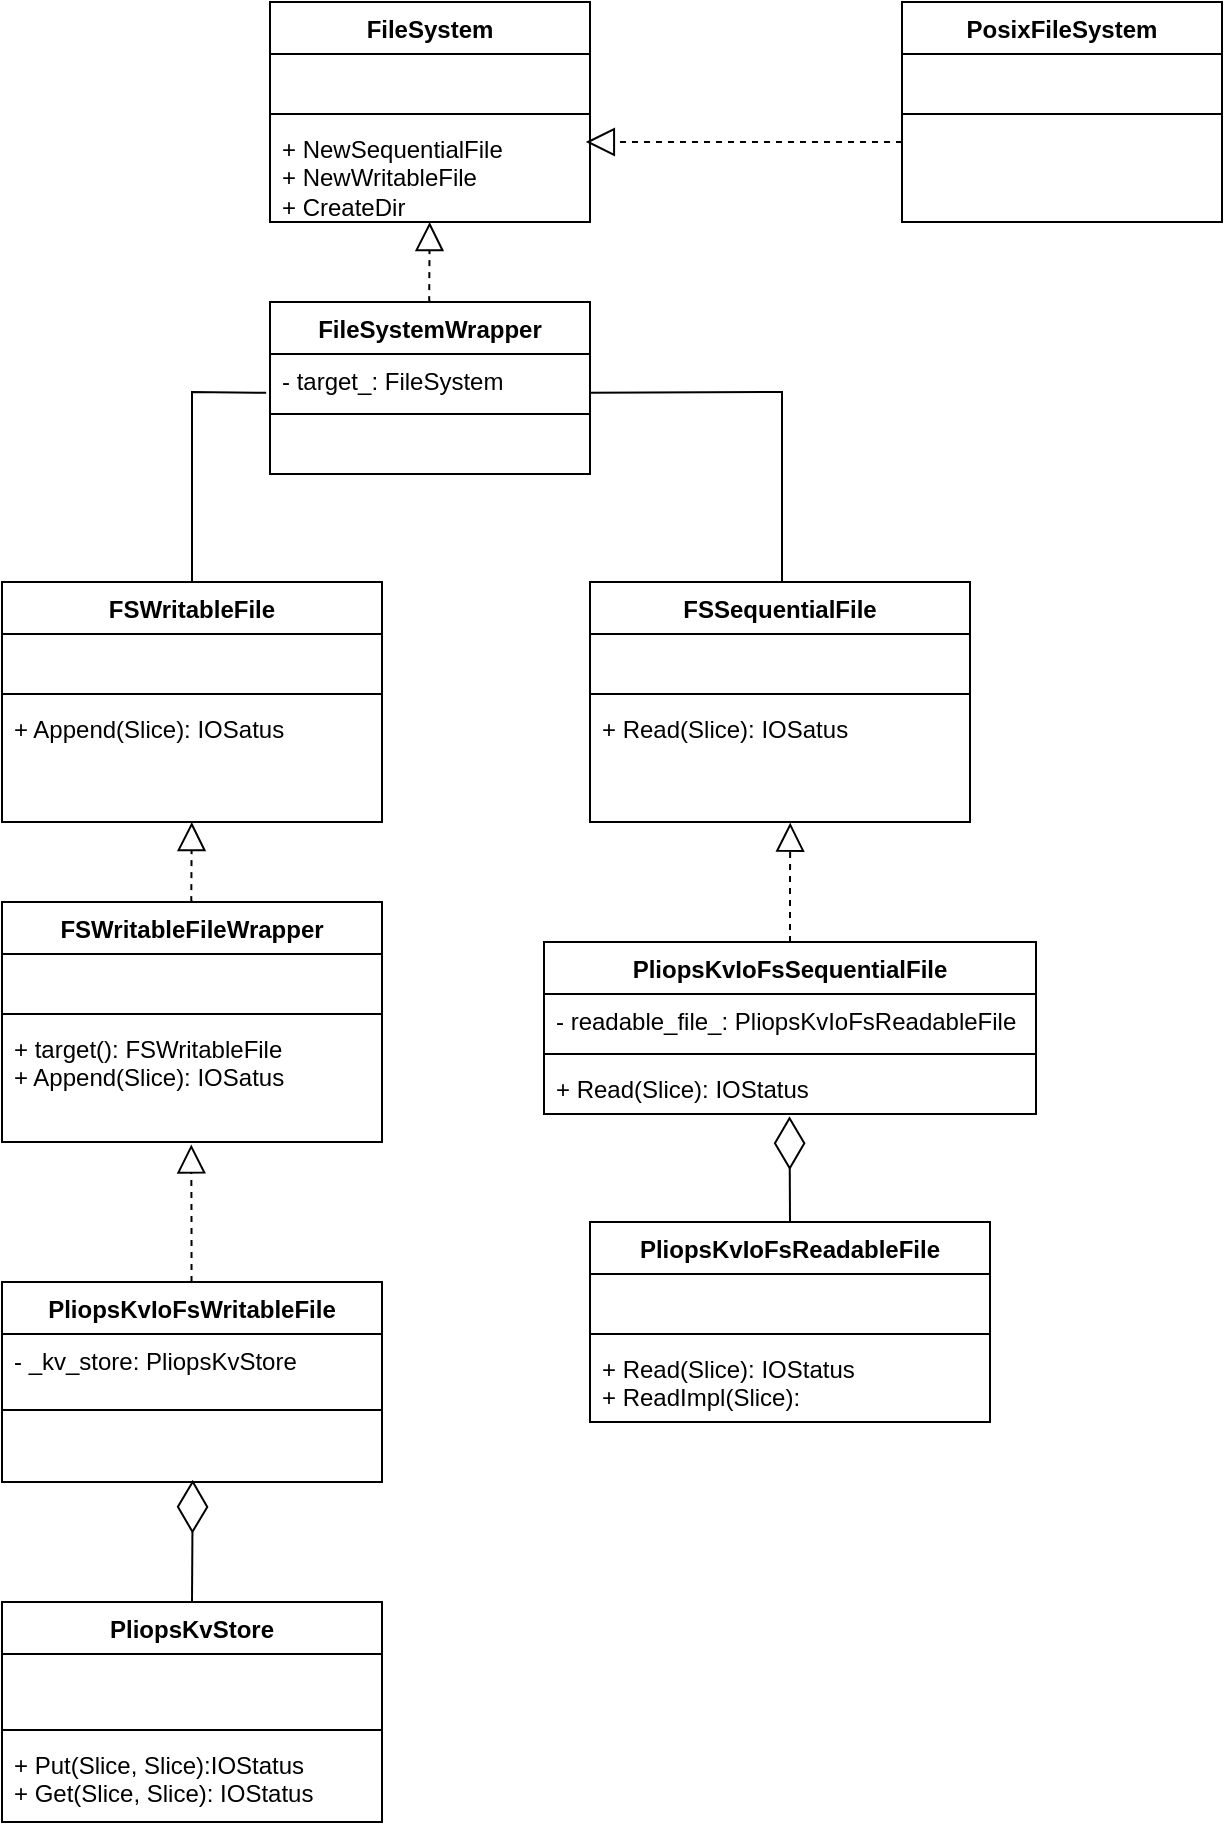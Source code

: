 <mxfile version="22.1.17" type="github">
  <diagram name="第 1 页" id="ktgIZMxhahtzSUasQLHS">
    <mxGraphModel dx="892" dy="1690" grid="1" gridSize="10" guides="1" tooltips="1" connect="1" arrows="1" fold="1" page="1" pageScale="1" pageWidth="827" pageHeight="1169" math="0" shadow="0">
      <root>
        <mxCell id="0" />
        <mxCell id="1" parent="0" />
        <mxCell id="OIk04npkGZ3GDkzWxX5v-5" value="FileSystem" style="swimlane;fontStyle=1;align=center;verticalAlign=top;childLayout=stackLayout;horizontal=1;startSize=26;horizontalStack=0;resizeParent=1;resizeParentMax=0;resizeLast=0;collapsible=1;marginBottom=0;whiteSpace=wrap;html=1;" vertex="1" parent="1">
          <mxGeometry x="254" y="-110" width="160" height="110" as="geometry" />
        </mxCell>
        <mxCell id="OIk04npkGZ3GDkzWxX5v-6" value="&lt;br&gt;" style="text;strokeColor=none;fillColor=none;align=left;verticalAlign=top;spacingLeft=4;spacingRight=4;overflow=hidden;rotatable=0;points=[[0,0.5],[1,0.5]];portConstraint=eastwest;whiteSpace=wrap;html=1;" vertex="1" parent="OIk04npkGZ3GDkzWxX5v-5">
          <mxGeometry y="26" width="160" height="26" as="geometry" />
        </mxCell>
        <mxCell id="OIk04npkGZ3GDkzWxX5v-7" value="" style="line;strokeWidth=1;fillColor=none;align=left;verticalAlign=middle;spacingTop=-1;spacingLeft=3;spacingRight=3;rotatable=0;labelPosition=right;points=[];portConstraint=eastwest;strokeColor=inherit;" vertex="1" parent="OIk04npkGZ3GDkzWxX5v-5">
          <mxGeometry y="52" width="160" height="8" as="geometry" />
        </mxCell>
        <mxCell id="OIk04npkGZ3GDkzWxX5v-8" value="+&amp;nbsp;NewSequentialFile&lt;br&gt;+&amp;nbsp;NewWritableFile&lt;br&gt;+ CreateDir" style="text;strokeColor=none;fillColor=none;align=left;verticalAlign=top;spacingLeft=4;spacingRight=4;overflow=hidden;rotatable=0;points=[[0,0.5],[1,0.5]];portConstraint=eastwest;whiteSpace=wrap;html=1;" vertex="1" parent="OIk04npkGZ3GDkzWxX5v-5">
          <mxGeometry y="60" width="160" height="50" as="geometry" />
        </mxCell>
        <mxCell id="OIk04npkGZ3GDkzWxX5v-9" value="FSSequentialFile" style="swimlane;fontStyle=1;align=center;verticalAlign=top;childLayout=stackLayout;horizontal=1;startSize=26;horizontalStack=0;resizeParent=1;resizeParentMax=0;resizeLast=0;collapsible=1;marginBottom=0;whiteSpace=wrap;html=1;" vertex="1" parent="1">
          <mxGeometry x="414" y="180" width="190" height="120" as="geometry" />
        </mxCell>
        <mxCell id="OIk04npkGZ3GDkzWxX5v-10" value="&lt;br&gt;" style="text;strokeColor=none;fillColor=none;align=left;verticalAlign=top;spacingLeft=4;spacingRight=4;overflow=hidden;rotatable=0;points=[[0,0.5],[1,0.5]];portConstraint=eastwest;whiteSpace=wrap;html=1;" vertex="1" parent="OIk04npkGZ3GDkzWxX5v-9">
          <mxGeometry y="26" width="190" height="26" as="geometry" />
        </mxCell>
        <mxCell id="OIk04npkGZ3GDkzWxX5v-11" value="" style="line;strokeWidth=1;fillColor=none;align=left;verticalAlign=middle;spacingTop=-1;spacingLeft=3;spacingRight=3;rotatable=0;labelPosition=right;points=[];portConstraint=eastwest;strokeColor=inherit;" vertex="1" parent="OIk04npkGZ3GDkzWxX5v-9">
          <mxGeometry y="52" width="190" height="8" as="geometry" />
        </mxCell>
        <mxCell id="OIk04npkGZ3GDkzWxX5v-12" value="+ Read(Slice&lt;span style=&quot;background-color: initial;&quot;&gt;): IOSatus&amp;nbsp;&lt;/span&gt;" style="text;strokeColor=none;fillColor=none;align=left;verticalAlign=top;spacingLeft=4;spacingRight=4;overflow=hidden;rotatable=0;points=[[0,0.5],[1,0.5]];portConstraint=eastwest;whiteSpace=wrap;html=1;" vertex="1" parent="OIk04npkGZ3GDkzWxX5v-9">
          <mxGeometry y="60" width="190" height="60" as="geometry" />
        </mxCell>
        <mxCell id="OIk04npkGZ3GDkzWxX5v-17" value="PliopsKvIoFsSequentialFile" style="swimlane;fontStyle=1;align=center;verticalAlign=top;childLayout=stackLayout;horizontal=1;startSize=26;horizontalStack=0;resizeParent=1;resizeParentMax=0;resizeLast=0;collapsible=1;marginBottom=0;whiteSpace=wrap;html=1;" vertex="1" parent="1">
          <mxGeometry x="391" y="360" width="246" height="86" as="geometry" />
        </mxCell>
        <mxCell id="OIk04npkGZ3GDkzWxX5v-18" value="-&amp;nbsp;readable_file_&lt;span style=&quot;background-color: initial;&quot;&gt;:&amp;nbsp;&lt;/span&gt;PliopsKvIoFsReadableFile" style="text;strokeColor=none;fillColor=none;align=left;verticalAlign=top;spacingLeft=4;spacingRight=4;overflow=hidden;rotatable=0;points=[[0,0.5],[1,0.5]];portConstraint=eastwest;whiteSpace=wrap;html=1;" vertex="1" parent="OIk04npkGZ3GDkzWxX5v-17">
          <mxGeometry y="26" width="246" height="26" as="geometry" />
        </mxCell>
        <mxCell id="OIk04npkGZ3GDkzWxX5v-19" value="" style="line;strokeWidth=1;fillColor=none;align=left;verticalAlign=middle;spacingTop=-1;spacingLeft=3;spacingRight=3;rotatable=0;labelPosition=right;points=[];portConstraint=eastwest;strokeColor=inherit;" vertex="1" parent="OIk04npkGZ3GDkzWxX5v-17">
          <mxGeometry y="52" width="246" height="8" as="geometry" />
        </mxCell>
        <mxCell id="OIk04npkGZ3GDkzWxX5v-20" value="+ Read(Slice): IOStatus" style="text;strokeColor=none;fillColor=none;align=left;verticalAlign=top;spacingLeft=4;spacingRight=4;overflow=hidden;rotatable=0;points=[[0,0.5],[1,0.5]];portConstraint=eastwest;whiteSpace=wrap;html=1;" vertex="1" parent="OIk04npkGZ3GDkzWxX5v-17">
          <mxGeometry y="60" width="246" height="26" as="geometry" />
        </mxCell>
        <mxCell id="OIk04npkGZ3GDkzWxX5v-30" value="PliopsKvIoFsReadableFile" style="swimlane;fontStyle=1;align=center;verticalAlign=top;childLayout=stackLayout;horizontal=1;startSize=26;horizontalStack=0;resizeParent=1;resizeParentMax=0;resizeLast=0;collapsible=1;marginBottom=0;whiteSpace=wrap;html=1;" vertex="1" parent="1">
          <mxGeometry x="414" y="500" width="200" height="100" as="geometry" />
        </mxCell>
        <mxCell id="OIk04npkGZ3GDkzWxX5v-31" value="&lt;br&gt;" style="text;strokeColor=none;fillColor=none;align=left;verticalAlign=top;spacingLeft=4;spacingRight=4;overflow=hidden;rotatable=0;points=[[0,0.5],[1,0.5]];portConstraint=eastwest;whiteSpace=wrap;html=1;" vertex="1" parent="OIk04npkGZ3GDkzWxX5v-30">
          <mxGeometry y="26" width="200" height="26" as="geometry" />
        </mxCell>
        <mxCell id="OIk04npkGZ3GDkzWxX5v-32" value="" style="line;strokeWidth=1;fillColor=none;align=left;verticalAlign=middle;spacingTop=-1;spacingLeft=3;spacingRight=3;rotatable=0;labelPosition=right;points=[];portConstraint=eastwest;strokeColor=inherit;" vertex="1" parent="OIk04npkGZ3GDkzWxX5v-30">
          <mxGeometry y="52" width="200" height="8" as="geometry" />
        </mxCell>
        <mxCell id="OIk04npkGZ3GDkzWxX5v-33" value="+ Read(Slice): IOStatus&lt;br&gt;+ ReadImpl(Slice):" style="text;strokeColor=none;fillColor=none;align=left;verticalAlign=top;spacingLeft=4;spacingRight=4;overflow=hidden;rotatable=0;points=[[0,0.5],[1,0.5]];portConstraint=eastwest;whiteSpace=wrap;html=1;" vertex="1" parent="OIk04npkGZ3GDkzWxX5v-30">
          <mxGeometry y="60" width="200" height="40" as="geometry" />
        </mxCell>
        <mxCell id="OIk04npkGZ3GDkzWxX5v-36" value="" style="endArrow=block;dashed=1;endFill=0;endSize=12;html=1;rounded=0;exitX=0.5;exitY=0;exitDx=0;exitDy=0;entryX=0.527;entryY=1.005;entryDx=0;entryDy=0;entryPerimeter=0;" edge="1" parent="1" source="OIk04npkGZ3GDkzWxX5v-17" target="OIk04npkGZ3GDkzWxX5v-12">
          <mxGeometry width="160" relative="1" as="geometry">
            <mxPoint x="532.34" y="369.34" as="sourcePoint" />
            <mxPoint x="530" y="310.0" as="targetPoint" />
            <Array as="points">
              <mxPoint x="514" y="330" />
            </Array>
          </mxGeometry>
        </mxCell>
        <mxCell id="OIk04npkGZ3GDkzWxX5v-37" value="" style="endArrow=diamondThin;endFill=0;endSize=24;html=1;rounded=0;entryX=0.499;entryY=1.044;entryDx=0;entryDy=0;entryPerimeter=0;exitX=0.5;exitY=0;exitDx=0;exitDy=0;" edge="1" parent="1" source="OIk04npkGZ3GDkzWxX5v-30" target="OIk04npkGZ3GDkzWxX5v-20">
          <mxGeometry width="160" relative="1" as="geometry">
            <mxPoint x="200" y="540" as="sourcePoint" />
            <mxPoint x="360" y="540" as="targetPoint" />
          </mxGeometry>
        </mxCell>
        <mxCell id="OIk04npkGZ3GDkzWxX5v-42" value="FSWritableFile" style="swimlane;fontStyle=1;align=center;verticalAlign=top;childLayout=stackLayout;horizontal=1;startSize=26;horizontalStack=0;resizeParent=1;resizeParentMax=0;resizeLast=0;collapsible=1;marginBottom=0;whiteSpace=wrap;html=1;" vertex="1" parent="1">
          <mxGeometry x="120" y="180" width="190" height="120" as="geometry" />
        </mxCell>
        <mxCell id="OIk04npkGZ3GDkzWxX5v-43" value="&lt;br&gt;" style="text;strokeColor=none;fillColor=none;align=left;verticalAlign=top;spacingLeft=4;spacingRight=4;overflow=hidden;rotatable=0;points=[[0,0.5],[1,0.5]];portConstraint=eastwest;whiteSpace=wrap;html=1;" vertex="1" parent="OIk04npkGZ3GDkzWxX5v-42">
          <mxGeometry y="26" width="190" height="26" as="geometry" />
        </mxCell>
        <mxCell id="OIk04npkGZ3GDkzWxX5v-44" value="" style="line;strokeWidth=1;fillColor=none;align=left;verticalAlign=middle;spacingTop=-1;spacingLeft=3;spacingRight=3;rotatable=0;labelPosition=right;points=[];portConstraint=eastwest;strokeColor=inherit;" vertex="1" parent="OIk04npkGZ3GDkzWxX5v-42">
          <mxGeometry y="52" width="190" height="8" as="geometry" />
        </mxCell>
        <mxCell id="OIk04npkGZ3GDkzWxX5v-45" value="+ Append(Slice&lt;span style=&quot;background-color: initial;&quot;&gt;): IOSatus&amp;nbsp;&lt;/span&gt;" style="text;strokeColor=none;fillColor=none;align=left;verticalAlign=top;spacingLeft=4;spacingRight=4;overflow=hidden;rotatable=0;points=[[0,0.5],[1,0.5]];portConstraint=eastwest;whiteSpace=wrap;html=1;" vertex="1" parent="OIk04npkGZ3GDkzWxX5v-42">
          <mxGeometry y="60" width="190" height="60" as="geometry" />
        </mxCell>
        <mxCell id="OIk04npkGZ3GDkzWxX5v-46" value="FSWritableFileWrapper" style="swimlane;fontStyle=1;align=center;verticalAlign=top;childLayout=stackLayout;horizontal=1;startSize=26;horizontalStack=0;resizeParent=1;resizeParentMax=0;resizeLast=0;collapsible=1;marginBottom=0;whiteSpace=wrap;html=1;" vertex="1" parent="1">
          <mxGeometry x="120" y="340" width="190" height="120" as="geometry" />
        </mxCell>
        <mxCell id="OIk04npkGZ3GDkzWxX5v-47" value="&lt;br&gt;" style="text;strokeColor=none;fillColor=none;align=left;verticalAlign=top;spacingLeft=4;spacingRight=4;overflow=hidden;rotatable=0;points=[[0,0.5],[1,0.5]];portConstraint=eastwest;whiteSpace=wrap;html=1;" vertex="1" parent="OIk04npkGZ3GDkzWxX5v-46">
          <mxGeometry y="26" width="190" height="26" as="geometry" />
        </mxCell>
        <mxCell id="OIk04npkGZ3GDkzWxX5v-48" value="" style="line;strokeWidth=1;fillColor=none;align=left;verticalAlign=middle;spacingTop=-1;spacingLeft=3;spacingRight=3;rotatable=0;labelPosition=right;points=[];portConstraint=eastwest;strokeColor=inherit;" vertex="1" parent="OIk04npkGZ3GDkzWxX5v-46">
          <mxGeometry y="52" width="190" height="8" as="geometry" />
        </mxCell>
        <mxCell id="OIk04npkGZ3GDkzWxX5v-49" value="+ target():&amp;nbsp;FSWritableFile&lt;br&gt;+ Append(Slice&lt;span style=&quot;background-color: initial;&quot;&gt;): IOSatus&amp;nbsp;&lt;/span&gt;" style="text;strokeColor=none;fillColor=none;align=left;verticalAlign=top;spacingLeft=4;spacingRight=4;overflow=hidden;rotatable=0;points=[[0,0.5],[1,0.5]];portConstraint=eastwest;whiteSpace=wrap;html=1;" vertex="1" parent="OIk04npkGZ3GDkzWxX5v-46">
          <mxGeometry y="60" width="190" height="60" as="geometry" />
        </mxCell>
        <mxCell id="OIk04npkGZ3GDkzWxX5v-50" value="PliopsKvIoFsWritableFile" style="swimlane;fontStyle=1;align=center;verticalAlign=top;childLayout=stackLayout;horizontal=1;startSize=26;horizontalStack=0;resizeParent=1;resizeParentMax=0;resizeLast=0;collapsible=1;marginBottom=0;whiteSpace=wrap;html=1;" vertex="1" parent="1">
          <mxGeometry x="120" y="530" width="190" height="100" as="geometry" />
        </mxCell>
        <mxCell id="OIk04npkGZ3GDkzWxX5v-51" value="- _kv_store:&amp;nbsp;PliopsKvStore&lt;br&gt;" style="text;strokeColor=none;fillColor=none;align=left;verticalAlign=top;spacingLeft=4;spacingRight=4;overflow=hidden;rotatable=0;points=[[0,0.5],[1,0.5]];portConstraint=eastwest;whiteSpace=wrap;html=1;" vertex="1" parent="OIk04npkGZ3GDkzWxX5v-50">
          <mxGeometry y="26" width="190" height="34" as="geometry" />
        </mxCell>
        <mxCell id="OIk04npkGZ3GDkzWxX5v-52" value="" style="line;strokeWidth=1;fillColor=none;align=left;verticalAlign=middle;spacingTop=-1;spacingLeft=3;spacingRight=3;rotatable=0;labelPosition=right;points=[];portConstraint=eastwest;strokeColor=inherit;" vertex="1" parent="OIk04npkGZ3GDkzWxX5v-50">
          <mxGeometry y="60" width="190" height="8" as="geometry" />
        </mxCell>
        <mxCell id="OIk04npkGZ3GDkzWxX5v-53" value="&lt;br&gt;" style="text;strokeColor=none;fillColor=none;align=left;verticalAlign=top;spacingLeft=4;spacingRight=4;overflow=hidden;rotatable=0;points=[[0,0.5],[1,0.5]];portConstraint=eastwest;whiteSpace=wrap;html=1;" vertex="1" parent="OIk04npkGZ3GDkzWxX5v-50">
          <mxGeometry y="68" width="190" height="32" as="geometry" />
        </mxCell>
        <mxCell id="OIk04npkGZ3GDkzWxX5v-54" value="PliopsKvStore" style="swimlane;fontStyle=1;align=center;verticalAlign=top;childLayout=stackLayout;horizontal=1;startSize=26;horizontalStack=0;resizeParent=1;resizeParentMax=0;resizeLast=0;collapsible=1;marginBottom=0;whiteSpace=wrap;html=1;" vertex="1" parent="1">
          <mxGeometry x="120" y="690" width="190" height="110" as="geometry" />
        </mxCell>
        <mxCell id="OIk04npkGZ3GDkzWxX5v-55" value="&lt;br&gt;" style="text;strokeColor=none;fillColor=none;align=left;verticalAlign=top;spacingLeft=4;spacingRight=4;overflow=hidden;rotatable=0;points=[[0,0.5],[1,0.5]];portConstraint=eastwest;whiteSpace=wrap;html=1;" vertex="1" parent="OIk04npkGZ3GDkzWxX5v-54">
          <mxGeometry y="26" width="190" height="34" as="geometry" />
        </mxCell>
        <mxCell id="OIk04npkGZ3GDkzWxX5v-56" value="" style="line;strokeWidth=1;fillColor=none;align=left;verticalAlign=middle;spacingTop=-1;spacingLeft=3;spacingRight=3;rotatable=0;labelPosition=right;points=[];portConstraint=eastwest;strokeColor=inherit;" vertex="1" parent="OIk04npkGZ3GDkzWxX5v-54">
          <mxGeometry y="60" width="190" height="8" as="geometry" />
        </mxCell>
        <mxCell id="OIk04npkGZ3GDkzWxX5v-57" value="+ Put(Slice, Slice):IOStatus&lt;br&gt;+ Get(Slice, Slice): IOStatus" style="text;strokeColor=none;fillColor=none;align=left;verticalAlign=top;spacingLeft=4;spacingRight=4;overflow=hidden;rotatable=0;points=[[0,0.5],[1,0.5]];portConstraint=eastwest;whiteSpace=wrap;html=1;" vertex="1" parent="OIk04npkGZ3GDkzWxX5v-54">
          <mxGeometry y="68" width="190" height="42" as="geometry" />
        </mxCell>
        <mxCell id="OIk04npkGZ3GDkzWxX5v-58" value="" style="endArrow=diamondThin;endFill=0;endSize=24;html=1;rounded=0;entryX=0.502;entryY=0.966;entryDx=0;entryDy=0;entryPerimeter=0;exitX=0.5;exitY=0;exitDx=0;exitDy=0;" edge="1" parent="1" source="OIk04npkGZ3GDkzWxX5v-54" target="OIk04npkGZ3GDkzWxX5v-53">
          <mxGeometry width="160" relative="1" as="geometry">
            <mxPoint x="370" y="713" as="sourcePoint" />
            <mxPoint x="370" y="660" as="targetPoint" />
          </mxGeometry>
        </mxCell>
        <mxCell id="OIk04npkGZ3GDkzWxX5v-61" value="" style="endArrow=block;dashed=1;endFill=0;endSize=12;html=1;rounded=0;exitX=0.5;exitY=0;exitDx=0;exitDy=0;entryX=0.498;entryY=1.02;entryDx=0;entryDy=0;entryPerimeter=0;" edge="1" parent="1" target="OIk04npkGZ3GDkzWxX5v-49">
          <mxGeometry width="160" relative="1" as="geometry">
            <mxPoint x="214.76" y="530" as="sourcePoint" />
            <mxPoint x="214.76" y="470" as="targetPoint" />
            <Array as="points">
              <mxPoint x="214.76" y="500" />
            </Array>
          </mxGeometry>
        </mxCell>
        <mxCell id="OIk04npkGZ3GDkzWxX5v-62" value="" style="endArrow=block;dashed=1;endFill=0;endSize=12;html=1;rounded=0;entryX=0.498;entryY=1.02;entryDx=0;entryDy=0;entryPerimeter=0;" edge="1" parent="1">
          <mxGeometry width="160" relative="1" as="geometry">
            <mxPoint x="215" y="340" as="sourcePoint" />
            <mxPoint x="214.88" y="300" as="targetPoint" />
            <Array as="points">
              <mxPoint x="214.64" y="339" />
            </Array>
          </mxGeometry>
        </mxCell>
        <mxCell id="OIk04npkGZ3GDkzWxX5v-63" value="FileSystemWrapper" style="swimlane;fontStyle=1;align=center;verticalAlign=top;childLayout=stackLayout;horizontal=1;startSize=26;horizontalStack=0;resizeParent=1;resizeParentMax=0;resizeLast=0;collapsible=1;marginBottom=0;whiteSpace=wrap;html=1;" vertex="1" parent="1">
          <mxGeometry x="254" y="40" width="160" height="86" as="geometry" />
        </mxCell>
        <mxCell id="OIk04npkGZ3GDkzWxX5v-64" value="- target_: FileSystem" style="text;strokeColor=none;fillColor=none;align=left;verticalAlign=top;spacingLeft=4;spacingRight=4;overflow=hidden;rotatable=0;points=[[0,0.5],[1,0.5]];portConstraint=eastwest;whiteSpace=wrap;html=1;" vertex="1" parent="OIk04npkGZ3GDkzWxX5v-63">
          <mxGeometry y="26" width="160" height="26" as="geometry" />
        </mxCell>
        <mxCell id="OIk04npkGZ3GDkzWxX5v-65" value="" style="line;strokeWidth=1;fillColor=none;align=left;verticalAlign=middle;spacingTop=-1;spacingLeft=3;spacingRight=3;rotatable=0;labelPosition=right;points=[];portConstraint=eastwest;strokeColor=inherit;" vertex="1" parent="OIk04npkGZ3GDkzWxX5v-63">
          <mxGeometry y="52" width="160" height="8" as="geometry" />
        </mxCell>
        <mxCell id="OIk04npkGZ3GDkzWxX5v-66" value="&lt;br&gt;" style="text;strokeColor=none;fillColor=none;align=left;verticalAlign=top;spacingLeft=4;spacingRight=4;overflow=hidden;rotatable=0;points=[[0,0.5],[1,0.5]];portConstraint=eastwest;whiteSpace=wrap;html=1;" vertex="1" parent="OIk04npkGZ3GDkzWxX5v-63">
          <mxGeometry y="60" width="160" height="26" as="geometry" />
        </mxCell>
        <mxCell id="OIk04npkGZ3GDkzWxX5v-67" value="" style="endArrow=block;dashed=1;endFill=0;endSize=12;html=1;rounded=0;entryX=0.498;entryY=1.02;entryDx=0;entryDy=0;entryPerimeter=0;" edge="1" parent="1">
          <mxGeometry width="160" relative="1" as="geometry">
            <mxPoint x="333.96" y="40" as="sourcePoint" />
            <mxPoint x="333.84" as="targetPoint" />
            <Array as="points">
              <mxPoint x="333.6" y="39" />
            </Array>
          </mxGeometry>
        </mxCell>
        <mxCell id="OIk04npkGZ3GDkzWxX5v-69" value="" style="endArrow=none;html=1;rounded=0;exitX=0.5;exitY=0;exitDx=0;exitDy=0;entryX=-0.012;entryY=0.746;entryDx=0;entryDy=0;entryPerimeter=0;" edge="1" parent="1" source="OIk04npkGZ3GDkzWxX5v-42" target="OIk04npkGZ3GDkzWxX5v-64">
          <mxGeometry width="50" height="50" relative="1" as="geometry">
            <mxPoint x="160" y="130" as="sourcePoint" />
            <mxPoint x="210" y="80" as="targetPoint" />
            <Array as="points">
              <mxPoint x="215" y="85" />
            </Array>
          </mxGeometry>
        </mxCell>
        <mxCell id="OIk04npkGZ3GDkzWxX5v-70" value="" style="endArrow=none;html=1;rounded=0;exitX=0.5;exitY=0;exitDx=0;exitDy=0;entryX=0.998;entryY=0.746;entryDx=0;entryDy=0;entryPerimeter=0;" edge="1" parent="1" target="OIk04npkGZ3GDkzWxX5v-64">
          <mxGeometry width="50" height="50" relative="1" as="geometry">
            <mxPoint x="510" y="180" as="sourcePoint" />
            <mxPoint x="547" y="85" as="targetPoint" />
            <Array as="points">
              <mxPoint x="510" y="85" />
            </Array>
          </mxGeometry>
        </mxCell>
        <mxCell id="OIk04npkGZ3GDkzWxX5v-71" value="PosixFileSystem" style="swimlane;fontStyle=1;align=center;verticalAlign=top;childLayout=stackLayout;horizontal=1;startSize=26;horizontalStack=0;resizeParent=1;resizeParentMax=0;resizeLast=0;collapsible=1;marginBottom=0;whiteSpace=wrap;html=1;" vertex="1" parent="1">
          <mxGeometry x="570" y="-110" width="160" height="110" as="geometry" />
        </mxCell>
        <mxCell id="OIk04npkGZ3GDkzWxX5v-72" value="&lt;br&gt;" style="text;strokeColor=none;fillColor=none;align=left;verticalAlign=top;spacingLeft=4;spacingRight=4;overflow=hidden;rotatable=0;points=[[0,0.5],[1,0.5]];portConstraint=eastwest;whiteSpace=wrap;html=1;" vertex="1" parent="OIk04npkGZ3GDkzWxX5v-71">
          <mxGeometry y="26" width="160" height="26" as="geometry" />
        </mxCell>
        <mxCell id="OIk04npkGZ3GDkzWxX5v-73" value="" style="line;strokeWidth=1;fillColor=none;align=left;verticalAlign=middle;spacingTop=-1;spacingLeft=3;spacingRight=3;rotatable=0;labelPosition=right;points=[];portConstraint=eastwest;strokeColor=inherit;" vertex="1" parent="OIk04npkGZ3GDkzWxX5v-71">
          <mxGeometry y="52" width="160" height="8" as="geometry" />
        </mxCell>
        <mxCell id="OIk04npkGZ3GDkzWxX5v-76" value="" style="endArrow=block;dashed=1;endFill=0;endSize=12;html=1;rounded=0;entryX=0.987;entryY=0.2;entryDx=0;entryDy=0;entryPerimeter=0;" edge="1" parent="OIk04npkGZ3GDkzWxX5v-71" target="OIk04npkGZ3GDkzWxX5v-8">
          <mxGeometry width="160" relative="1" as="geometry">
            <mxPoint y="70" as="sourcePoint" />
            <mxPoint x="160" y="70" as="targetPoint" />
          </mxGeometry>
        </mxCell>
        <mxCell id="OIk04npkGZ3GDkzWxX5v-74" value="&lt;br&gt;" style="text;strokeColor=none;fillColor=none;align=left;verticalAlign=top;spacingLeft=4;spacingRight=4;overflow=hidden;rotatable=0;points=[[0,0.5],[1,0.5]];portConstraint=eastwest;whiteSpace=wrap;html=1;" vertex="1" parent="OIk04npkGZ3GDkzWxX5v-71">
          <mxGeometry y="60" width="160" height="50" as="geometry" />
        </mxCell>
      </root>
    </mxGraphModel>
  </diagram>
</mxfile>
